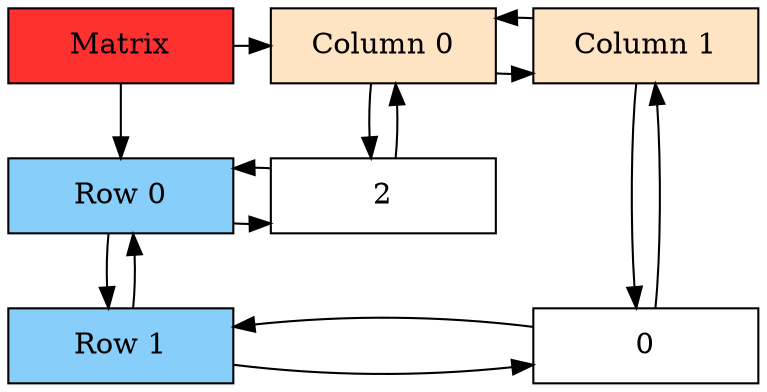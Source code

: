 digraph Sparce_Matrix {

    node [shape=box]
    
    /* La matriz se envía al grupo 1 */
    Mt[ label = "Matrix", width = 1.5, style = filled, fillcolor = firebrick1, group = 1 ];
    
    //............ ............ ............ ............ COLUMNAS
    /* se incrementan los grupos porque son columnas*/ 
    C0 [label = "Column 0"    pos = "5.3,3.5!" width = 1.5 style = filled, fillcolor = bisque1, group = 2 ];
    C1 [label = "Column 1"          width = 1.5 style = filled, fillcolor = bisque1, group = 3 ];

    //............ Enlaces de las columnas
    C0 -> C1;
    C1 -> C0;


    //............ ............ ............ ............ FILAS
    /* Se mantienen en el mismo grupo porque son filas */
    F0 [label = "Row 0"   width = 1.5 style = filled, fillcolor = lightskyblue, group = 1 ];
    F1 [label = "Row 1"  width = 1.5 style = filled, fillcolor = lightskyblue, group = 1 ];

    //............ enlaces de la filas
    F0 -> F1;
    F1 -> F0;

    //............ Enlaces de la matriz a la lista de encabezados
    Mt -> C0;
    Mt -> F0;

    { rank = same; Mt; C0; C1;}

    //............ ............ NODOS POSICIÓN............................
    N00 [label = "2" width = 1.5, group = 2 ];
    N11 [label = "0" width = 1.5, group = 3 ];


    //............ ............ ............ ............ ............ L I N K I N G
    //............ ............ Enlaces de los nodos

    //Enlaces de los nodos Encabezado con los nodos Acceso
    C0 -> N00;
    F0 -> N00;
    N00 -> C0;
    N00 -> F0;


    C1 -> N11;
    N11 -> C1;
    F1 -> N11;
    N11 -> F1;

    //Enlaces entre nodos harían falta

    { rank = same; F0; N00; }
    { rank = same; F1; N11; }
    { rank = same;}
    
}